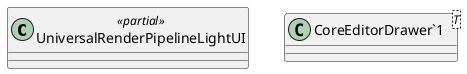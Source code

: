 @startuml
class UniversalRenderPipelineLightUI <<partial>> {
}
class "CoreEditorDrawer`1"<T> {
}
@enduml
